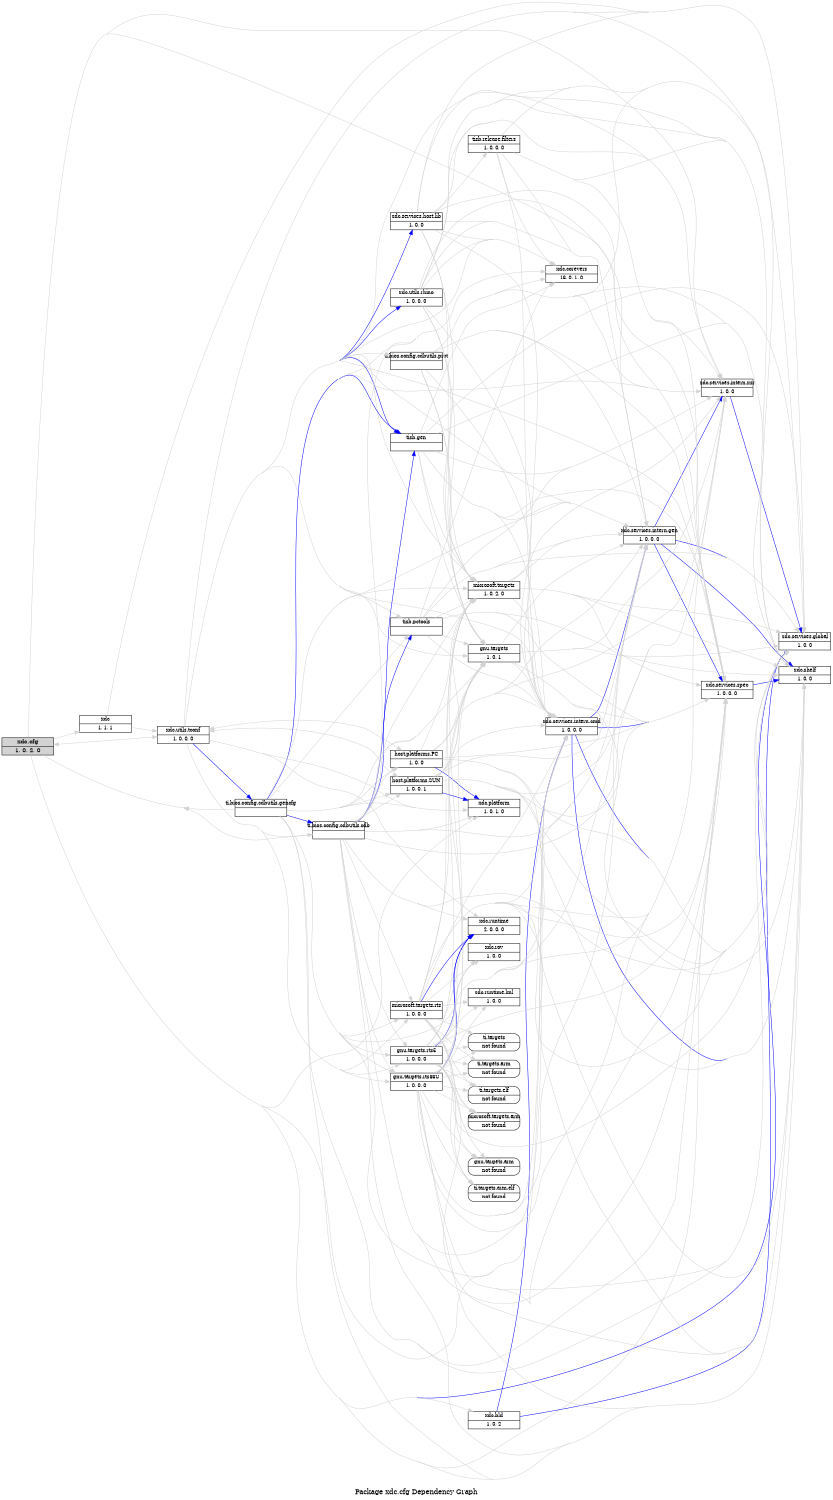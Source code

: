 digraph dependencies {
    label="\nPackage xdc.cfg Dependency Graph";
    size="7.5,10";
    rankdir=LR;
    ranksep=".75";
    concentrate="true";
    node [fixedsize=true, width=1.5, style=filled, color=black];
    node [font=Helvetica, fontsize=12, fillcolor=lightgrey];
    xdc_cfg [shape=record,label="xdc.cfg|1, 0, 2, 0", URL="package.rel.xml"];
    node [fontsize=10, fillcolor=white];

    edge [style=solid, color=blue]
    xdc_services_global [shape=record,label="xdc.services.global|1, 0, 0", URL="../../services/global/package/package.rel.svg"];
    xdc_cfg -> xdc_services_global;

    edge [style=solid, color=lightgrey]
    xdc_bld [shape=record,label="xdc.bld|1, 0, 2", URL="../../bld/package/package.rel.svg"];
    xdc_cfg -> xdc_bld;
    xdc_services_spec [shape=record,label="xdc.services.spec|1, 0, 0, 0", URL="../../services/spec/package/package.rel.svg"];
    xdc_cfg -> xdc_services_spec;
    xdc [shape=record,label="xdc|1, 1, 1", URL="../../package/package.rel.svg"];
    xdc_cfg -> xdc;
    xdc_services_intern_cmd [shape=record,label="xdc.services.intern.cmd|1, 0, 0, 0", URL="../../services/intern/cmd/package/package.rel.svg"];
    xdc_cfg -> xdc_services_intern_cmd;
    xdc_services_intern_xsr [shape=record,label="xdc.services.intern.xsr|1, 0, 0", URL="../../services/intern/xsr/package/package.rel.svg"];
    xdc_cfg -> xdc_services_intern_xsr;
    xdc_cfg -> xdc_services_global;
    xdc_shelf [shape=record,label="xdc.shelf|1, 0, 0", URL="../../shelf/package/package.rel.svg"];
    xdc_cfg -> xdc_shelf;
    xdc_platform [shape=record,label="xdc.platform|1, 0, 1, 0", URL="../../platform/package/package.rel.svg"];
    xdc_cfg -> xdc_platform;
    xdc_utils_tconf [shape=record,label="xdc.utils.tconf|1, 0, 0, 0", URL="../../../../../imports/xdc/utils/tconf/package/package.rel.svg"];
    xdc_cfg -> xdc_utils_tconf;
    xdc_services_intern_gen [shape=record,label="xdc.services.intern.gen|1, 0, 0, 0", URL="../../services/intern/gen/package/package.rel.svg"];
    xdc_cfg -> xdc_services_intern_gen;

    edge [style=solid, color=blue]
    xdc_services_intern_gen -> xdc_shelf;
    xdc_services_intern_gen -> xdc_services_spec;
    xdc_services_intern_gen -> xdc_services_global;
    xdc_services_intern_gen -> xdc_services_intern_xsr;

    edge [style=solid, color=lightgrey]

    edge [style=solid, color=blue]
    xdc_utils_rhino [shape=record,label="xdc.utils.rhino|1, 0, 0, 0", URL="../../../../../imports/xdc/utils/rhino/package/package.rel.svg"];
    xdc_utils_tconf -> xdc_utils_rhino;
    xdc_services_host_lib [shape=record,label="xdc.services.host.lib|1, 0, 0", URL="../../../../../imports/xdc/services/host/lib/package/package.rel.svg"];
    xdc_utils_tconf -> xdc_services_host_lib;
    ti_bios_config_cdbutils_gencfg [shape=record,label="ti.bios.config.cdbutils.gencfg|", URL="../../../../../imports/ti/bios/config/cdbutils/gencfg/package/package.rel.svg"];
    xdc_utils_tconf -> ti_bios_config_cdbutils_gencfg;
    tisb_gen [shape=record,label="tisb.gen|", URL="../../../../../imports/tisb/gen/package/package.rel.svg"];
    xdc_utils_tconf -> tisb_gen;

    edge [style=solid, color=lightgrey]
    xdc_runtime [shape=record,label="xdc.runtime|2, 0, 0, 0", URL="../../runtime/package/package.rel.svg"];
    xdc_utils_tconf -> xdc_runtime;
    xdc_utils_tconf -> xdc_services_host_lib;
    xdc_utils_tconf -> xdc_services_intern_xsr;
    host_platforms_PC [shape=record,label="host.platforms.PC|1, 0, 0", URL="../../../host/platforms/PC/package/package.rel.svg"];
    xdc_utils_tconf -> host_platforms_PC;
    xdc_utils_tconf -> xdc_platform;
    gnu_targets_rts86U [shape=record,label="gnu.targets.rts86U|1, 0, 0, 0", URL="../../../../../imports/gnu/targets/rts86U/package/package.rel.svg"];
    xdc_utils_tconf -> gnu_targets_rts86U;
    gnu_targets_rts5 [shape=record,label="gnu.targets.rts5|1, 0, 0, 0", URL="../../../../../imports/gnu/targets/rts5/package/package.rel.svg"];
    xdc_utils_tconf -> gnu_targets_rts5;
    xdc_utils_tconf -> xdc_services_intern_cmd;
    tisb_pctools [shape=record,label="tisb.pctools|", URL="../../../../../imports/tisb/pctools/package/package.rel.svg"];
    xdc_utils_tconf -> tisb_pctools;
    xdc_utils_tconf -> xdc_cfg;
    xdc_utils_tconf -> xdc_utils_rhino;
    xdc_utils_tconf -> ti_bios_config_cdbutils_gencfg;
    host_platforms_SUN [shape=record,label="host.platforms.SUN|1, 0, 0, 1", URL="../../../host/platforms/SUN/package/package.rel.svg"];
    xdc_utils_tconf -> host_platforms_SUN;
    ti_bios_config_cdbutils_cdb [shape=record,label="ti.bios.config.cdbutils.cdb|", URL="../../../../../imports/ti/bios/config/cdbutils/cdb/package/package.rel.svg"];
    xdc_utils_tconf -> ti_bios_config_cdbutils_cdb;
    xdc_corevers [shape=record,label="xdc.corevers|16, 0, 1, 0", URL="../../corevers/package/package.rel.svg"];
    xdc_utils_tconf -> xdc_corevers;
    xdc_utils_tconf -> xdc_services_spec;
    microsoft_targets [shape=record,label="microsoft.targets|1, 0, 2, 0", URL="../../../../../imports/microsoft/targets/package/package.rel.svg"];
    xdc_utils_tconf -> microsoft_targets;
    xdc_utils_tconf -> tisb_gen;
    xdc_utils_tconf -> xdc_services_intern_gen;
    microsoft_targets_rts [shape=record,label="microsoft.targets.rts|1, 0, 0, 0", URL="../../../../../imports/microsoft/targets/rts/package/package.rel.svg"];
    xdc_utils_tconf -> microsoft_targets_rts;
    xdc_utils_tconf -> xdc_shelf;
    xdc_utils_tconf -> xdc_services_global;
    gnu_targets [shape=record,label="gnu.targets|1, 0, 1", URL="../../../../../imports/gnu/targets/package/package.rel.svg"];
    xdc_utils_tconf -> gnu_targets;
    ti_bios_config_cdbutils_prot [shape=record,label="ti.bios.config.cdbutils.prot|", URL="../../../../../imports/ti/bios/config/cdbutils/prot/package/package.rel.svg"];
    xdc_utils_tconf -> ti_bios_config_cdbutils_prot;

    edge [style=solid, color=blue]

    edge [style=solid, color=lightgrey]
    ti_bios_config_cdbutils_prot -> xdc_shelf;
    ti_bios_config_cdbutils_prot -> xdc_services_spec;
    ti_bios_config_cdbutils_prot -> microsoft_targets;
    ti_bios_config_cdbutils_prot -> xdc_corevers;
    ti_bios_config_cdbutils_prot -> xdc_services_intern_cmd;
    ti_bios_config_cdbutils_prot -> xdc_services_intern_xsr;
    ti_bios_config_cdbutils_prot -> xdc_services_intern_gen;
    ti_bios_config_cdbutils_prot -> xdc_services_global;
    ti_bios_config_cdbutils_prot -> gnu_targets;

    edge [style=solid, color=blue]

    edge [style=solid, color=lightgrey]
    gnu_targets -> xdc_services_intern_cmd;
    gnu_targets -> xdc_services_global;
    gnu_targets -> xdc_services_intern_xsr;
    gnu_targets -> xdc_services_intern_gen;
    gnu_targets -> xdc_shelf;
    gnu_targets -> xdc_services_spec;

    edge [style=solid, color=blue]
    microsoft_targets_rts -> xdc_runtime;

    edge [style=solid, color=lightgrey]
    ti_targets_elf [shape=record,label="ti.targets.elf|not found"style=rounded, ];
    microsoft_targets_rts -> ti_targets_elf;
    microsoft_targets_rts -> xdc_shelf;
    microsoft_targets_rts -> microsoft_targets;
    microsoft_targets_rts -> xdc_services_intern_xsr;
    microsoft_targets_arm [shape=record,label="microsoft.targets.arm|not found"style=rounded, ];
    microsoft_targets_rts -> microsoft_targets_arm;
    gnu_targets_arm [shape=record,label="gnu.targets.arm|not found"style=rounded, ];
    microsoft_targets_rts -> gnu_targets_arm;
    microsoft_targets_rts -> xdc_services_global;
    ti_targets_arm_elf [shape=record,label="ti.targets.arm.elf|not found"style=rounded, ];
    microsoft_targets_rts -> ti_targets_arm_elf;
    microsoft_targets_rts -> xdc_services_intern_cmd;
    microsoft_targets_rts -> gnu_targets;
    microsoft_targets_rts -> xdc_services_spec;
    microsoft_targets_rts -> xdc_runtime;
    xdc_rov [shape=record,label="xdc.rov|1, 0, 0", URL="../../rov/package/package.rel.svg"];
    microsoft_targets_rts -> xdc_rov;
    xdc_runtime_knl [shape=record,label="xdc.runtime.knl|1, 0, 0", URL="../../runtime/knl/package/package.rel.svg"];
    microsoft_targets_rts -> xdc_runtime_knl;
    microsoft_targets_rts -> xdc_services_intern_gen;
    ti_targets [shape=record,label="ti.targets|not found"style=rounded, ];
    microsoft_targets_rts -> ti_targets;
    ti_targets_arm [shape=record,label="ti.targets.arm|not found"style=rounded, ];
    microsoft_targets_rts -> ti_targets_arm;

    edge [style=solid, color=blue]

    edge [style=solid, color=lightgrey]

    edge [style=solid, color=blue]

    edge [style=solid, color=lightgrey]

    edge [style=solid, color=blue]

    edge [style=solid, color=lightgrey]

    edge [style=solid, color=blue]

    edge [style=solid, color=lightgrey]

    edge [style=solid, color=blue]

    edge [style=solid, color=lightgrey]

    edge [style=solid, color=blue]

    edge [style=solid, color=lightgrey]

    edge [style=solid, color=blue]

    edge [style=solid, color=lightgrey]

    edge [style=solid, color=blue]

    edge [style=solid, color=lightgrey]

    edge [style=solid, color=blue]

    edge [style=solid, color=lightgrey]
    microsoft_targets -> xdc_services_intern_cmd;
    microsoft_targets -> xdc_services_global;
    microsoft_targets -> xdc_services_intern_xsr;
    microsoft_targets -> xdc_services_intern_gen;
    microsoft_targets -> xdc_shelf;
    microsoft_targets -> xdc_services_spec;

    edge [style=solid, color=blue]

    edge [style=solid, color=lightgrey]

    edge [style=solid, color=blue]
    ti_bios_config_cdbutils_cdb -> tisb_gen;
    ti_bios_config_cdbutils_cdb -> tisb_pctools;

    edge [style=solid, color=lightgrey]
    ti_bios_config_cdbutils_cdb -> xdc_services_intern_xsr;
    ti_bios_config_cdbutils_cdb -> xdc_runtime;
    ti_bios_config_cdbutils_cdb -> host_platforms_PC;
    ti_bios_config_cdbutils_cdb -> xdc_platform;
    ti_bios_config_cdbutils_cdb -> gnu_targets_rts86U;
    ti_bios_config_cdbutils_cdb -> gnu_targets_rts5;
    ti_bios_config_cdbutils_cdb -> xdc_services_intern_cmd;
    ti_bios_config_cdbutils_cdb -> tisb_pctools;
    ti_bios_config_cdbutils_cdb -> xdc_cfg;
    ti_bios_config_cdbutils_cdb -> host_platforms_SUN;
    ti_bios_config_cdbutils_cdb -> xdc_corevers;
    ti_bios_config_cdbutils_cdb -> xdc_services_spec;
    ti_bios_config_cdbutils_cdb -> tisb_gen;
    ti_bios_config_cdbutils_cdb -> microsoft_targets;
    ti_bios_config_cdbutils_cdb -> xdc_services_intern_gen;
    ti_bios_config_cdbutils_cdb -> microsoft_targets_rts;
    ti_bios_config_cdbutils_cdb -> xdc_shelf;
    ti_bios_config_cdbutils_cdb -> xdc_services_global;
    ti_bios_config_cdbutils_cdb -> gnu_targets;

    edge [style=solid, color=blue]
    host_platforms_SUN -> xdc_platform;

    edge [style=solid, color=lightgrey]
    host_platforms_SUN -> microsoft_targets;
    host_platforms_SUN -> xdc_services_spec;
    host_platforms_SUN -> xdc_services_intern_cmd;
    host_platforms_SUN -> xdc_services_intern_xsr;
    host_platforms_SUN -> xdc_shelf;
    host_platforms_SUN -> xdc_services_global;
    host_platforms_SUN -> xdc_platform;
    host_platforms_SUN -> xdc_utils_tconf;
    host_platforms_SUN -> xdc_services_intern_gen;
    host_platforms_SUN -> gnu_targets;

    edge [style=solid, color=blue]

    edge [style=solid, color=lightgrey]
    tisb_pctools -> xdc_shelf;
    tisb_pctools -> gnu_targets;
    tisb_pctools -> xdc_services_spec;
    tisb_pctools -> microsoft_targets;
    tisb_pctools -> xdc_services_intern_cmd;
    tisb_pctools -> xdc_services_intern_xsr;
    tisb_pctools -> xdc_corevers;
    tisb_pctools -> xdc_services_global;
    tisb_pctools -> xdc_services_intern_gen;

    edge [style=solid, color=blue]
    gnu_targets_rts5 -> xdc_runtime;

    edge [style=solid, color=lightgrey]
    gnu_targets_rts5 -> ti_targets_elf;
    gnu_targets_rts5 -> xdc_shelf;
    gnu_targets_rts5 -> microsoft_targets;
    gnu_targets_rts5 -> xdc_services_intern_xsr;
    gnu_targets_rts5 -> microsoft_targets_arm;
    gnu_targets_rts5 -> gnu_targets_arm;
    gnu_targets_rts5 -> xdc_services_global;
    gnu_targets_rts5 -> ti_targets_arm_elf;
    gnu_targets_rts5 -> xdc_services_intern_cmd;
    gnu_targets_rts5 -> gnu_targets;
    gnu_targets_rts5 -> xdc_services_spec;
    gnu_targets_rts5 -> xdc_runtime;
    gnu_targets_rts5 -> xdc_rov;
    gnu_targets_rts5 -> xdc_runtime_knl;
    gnu_targets_rts5 -> xdc_services_intern_gen;
    gnu_targets_rts5 -> ti_targets;
    gnu_targets_rts5 -> ti_targets_arm;

    edge [style=solid, color=blue]
    gnu_targets_rts86U -> xdc_runtime;

    edge [style=solid, color=lightgrey]
    gnu_targets_rts86U -> ti_targets_elf;
    gnu_targets_rts86U -> xdc_shelf;
    gnu_targets_rts86U -> microsoft_targets;
    gnu_targets_rts86U -> xdc_services_intern_xsr;
    gnu_targets_rts86U -> microsoft_targets_arm;
    gnu_targets_rts86U -> gnu_targets_arm;
    gnu_targets_rts86U -> xdc_services_global;
    gnu_targets_rts86U -> ti_targets_arm_elf;
    gnu_targets_rts86U -> xdc_services_intern_cmd;
    gnu_targets_rts86U -> gnu_targets;
    gnu_targets_rts86U -> xdc_services_spec;
    gnu_targets_rts86U -> xdc_runtime;
    gnu_targets_rts86U -> xdc_rov;
    gnu_targets_rts86U -> xdc_runtime_knl;
    gnu_targets_rts86U -> xdc_services_intern_gen;
    gnu_targets_rts86U -> ti_targets;
    gnu_targets_rts86U -> ti_targets_arm;

    edge [style=solid, color=blue]
    host_platforms_PC -> xdc_platform;

    edge [style=solid, color=lightgrey]
    host_platforms_PC -> microsoft_targets;
    host_platforms_PC -> xdc_services_spec;
    host_platforms_PC -> xdc_services_intern_cmd;
    host_platforms_PC -> xdc_services_intern_xsr;
    host_platforms_PC -> xdc_shelf;
    host_platforms_PC -> xdc_services_global;
    host_platforms_PC -> xdc_platform;
    host_platforms_PC -> xdc_utils_tconf;
    host_platforms_PC -> xdc_services_intern_gen;
    host_platforms_PC -> gnu_targets;

    edge [style=solid, color=blue]

    edge [style=solid, color=lightgrey]

    edge [style=solid, color=blue]

    edge [style=solid, color=lightgrey]
    tisb_gen -> xdc_shelf;
    tisb_gen -> gnu_targets;
    tisb_gen -> xdc_services_spec;
    tisb_gen -> microsoft_targets;
    tisb_gen -> xdc_services_intern_cmd;
    tisb_gen -> xdc_services_intern_xsr;
    tisb_gen -> xdc_corevers;
    tisb_gen -> xdc_services_global;
    tisb_gen -> xdc_services_intern_gen;

    edge [style=solid, color=blue]
    ti_bios_config_cdbutils_gencfg -> tisb_gen;
    ti_bios_config_cdbutils_gencfg -> ti_bios_config_cdbutils_cdb;

    edge [style=solid, color=lightgrey]
    ti_bios_config_cdbutils_gencfg -> xdc_services_intern_xsr;
    ti_bios_config_cdbutils_gencfg -> xdc_runtime;
    ti_bios_config_cdbutils_gencfg -> host_platforms_PC;
    ti_bios_config_cdbutils_gencfg -> xdc_platform;
    ti_bios_config_cdbutils_gencfg -> gnu_targets_rts86U;
    ti_bios_config_cdbutils_gencfg -> gnu_targets_rts5;
    ti_bios_config_cdbutils_gencfg -> xdc_services_intern_cmd;
    ti_bios_config_cdbutils_gencfg -> tisb_pctools;
    ti_bios_config_cdbutils_gencfg -> xdc_cfg;
    ti_bios_config_cdbutils_gencfg -> host_platforms_SUN;
    ti_bios_config_cdbutils_gencfg -> ti_bios_config_cdbutils_cdb;
    ti_bios_config_cdbutils_gencfg -> xdc_corevers;
    ti_bios_config_cdbutils_gencfg -> xdc_services_spec;
    ti_bios_config_cdbutils_gencfg -> tisb_gen;
    ti_bios_config_cdbutils_gencfg -> microsoft_targets;
    ti_bios_config_cdbutils_gencfg -> xdc_services_intern_gen;
    ti_bios_config_cdbutils_gencfg -> microsoft_targets_rts;
    ti_bios_config_cdbutils_gencfg -> xdc_shelf;
    ti_bios_config_cdbutils_gencfg -> xdc_services_global;
    ti_bios_config_cdbutils_gencfg -> gnu_targets;

    edge [style=solid, color=blue]

    edge [style=solid, color=lightgrey]
    xdc_services_host_lib -> xdc_shelf;
    xdc_services_host_lib -> xdc_services_spec;
    xdc_services_host_lib -> microsoft_targets;
    xdc_services_host_lib -> xdc_corevers;
    tisb_release_filters [shape=record,label="tisb.release.filters|1, 0, 0, 0", URL="../../../../../../../../../../toolsrc/library/toolsC84/packages/tisb/release/filters/package/package.rel.svg"];
    xdc_services_host_lib -> tisb_release_filters;
    xdc_services_host_lib -> xdc_services_intern_cmd;
    xdc_services_host_lib -> xdc_services_intern_xsr;
    xdc_services_host_lib -> xdc_services_intern_gen;
    xdc_services_host_lib -> gnu_targets;
    xdc_services_host_lib -> xdc_services_global;

    edge [style=solid, color=blue]

    edge [style=solid, color=lightgrey]
    tisb_release_filters -> xdc_services_intern_cmd;
    tisb_release_filters -> xdc_services_intern_xsr;
    tisb_release_filters -> xdc_services_intern_gen;
    tisb_release_filters -> xdc_corevers;
    tisb_release_filters -> xdc_services_global;
    tisb_release_filters -> xdc_services_spec;
    tisb_release_filters -> xdc_shelf;

    edge [style=solid, color=blue]

    edge [style=solid, color=lightgrey]
    xdc_utils_rhino -> xdc_shelf;
    xdc_utils_rhino -> xdc_services_spec;
    xdc_utils_rhino -> microsoft_targets;
    xdc_utils_rhino -> xdc_corevers;
    xdc_utils_rhino -> xdc_services_intern_cmd;
    xdc_utils_rhino -> xdc_services_intern_xsr;
    xdc_utils_rhino -> xdc_services_intern_gen;
    xdc_utils_rhino -> xdc_services_global;
    xdc_utils_rhino -> gnu_targets;

    edge [style=solid, color=blue]

    edge [style=solid, color=lightgrey]

    edge [style=solid, color=blue]

    edge [style=solid, color=lightgrey]

    edge [style=solid, color=blue]
    xdc_services_intern_xsr -> xdc_services_global;

    edge [style=solid, color=lightgrey]

    edge [style=solid, color=blue]
    xdc_services_intern_cmd -> xdc_shelf;
    xdc_services_intern_cmd -> xdc_services_spec;
    xdc_services_intern_cmd -> xdc_services_global;
    xdc_services_intern_cmd -> xdc_services_intern_gen;

    edge [style=solid, color=lightgrey]

    edge [style=solid, color=blue]

    edge [style=solid, color=lightgrey]
    xdc -> xdc_utils_tconf;
    xdc -> xdc_services_global;

    edge [style=solid, color=blue]
    xdc_services_spec -> xdc_shelf;

    edge [style=solid, color=lightgrey]

    edge [style=solid, color=blue]
    xdc_bld -> xdc_services_global;
    xdc_bld -> xdc_services_intern_cmd;

    edge [style=solid, color=lightgrey]

    edge [style=solid, color=blue]

    edge [style=solid, color=lightgrey]
}
